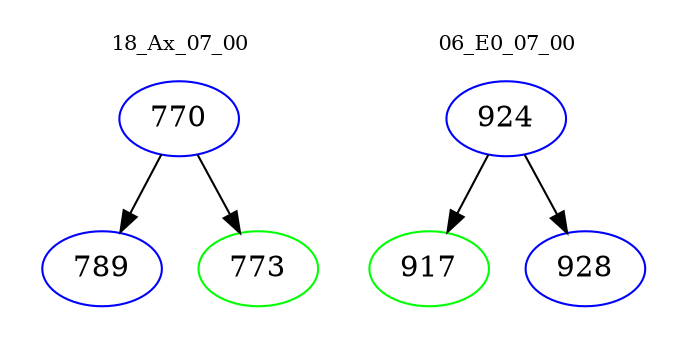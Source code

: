 digraph{
subgraph cluster_0 {
color = white
label = "18_Ax_07_00";
fontsize=10;
T0_770 [label="770", color="blue"]
T0_770 -> T0_789 [color="black"]
T0_789 [label="789", color="blue"]
T0_770 -> T0_773 [color="black"]
T0_773 [label="773", color="green"]
}
subgraph cluster_1 {
color = white
label = "06_E0_07_00";
fontsize=10;
T1_924 [label="924", color="blue"]
T1_924 -> T1_917 [color="black"]
T1_917 [label="917", color="green"]
T1_924 -> T1_928 [color="black"]
T1_928 [label="928", color="blue"]
}
}
